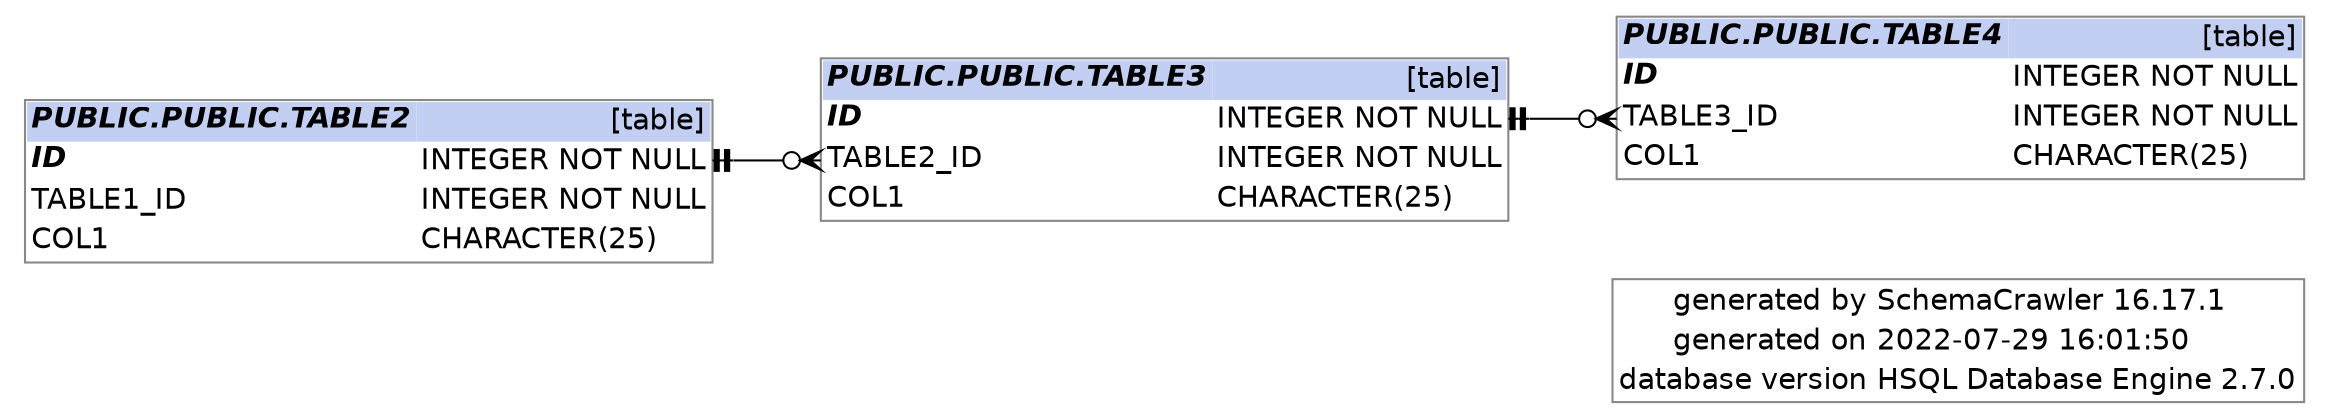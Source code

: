 digraph "SchemaCrawler_Diagram" {

  graph [
    fontname="Helvetica"
    labeljust="r"
    rankdir="RL"

  ];
  
  node [
    fontname="Helvetica"
    shape="none"

  ];
  
  edge [
    fontname="Helvetica"

  ];


  /* Title Block -=-=-=-=-=-=-=-=-=-=-=-=-=- */
  graph [ 
    label=<
      <table border="1" cellborder="0" cellspacing="0" color="#888888">
	<tr>
		<td align='right'>generated by</td>
		<td align='left'>SchemaCrawler 16.17.1</td>
	</tr>
	<tr>
		<td align='right'>generated on</td>
		<td align='left'>2022-07-29 16:01:50</td>
	</tr>
	<tr>
		<td align='right'>database version</td>
		<td align='left'>HSQL Database Engine 2.7.0</td>
	</tr>
      </table>
    >
  ];

  /* PUBLIC.PUBLIC.TABLE2 -=-=-=-=-=-=-=-=-=-=-=-=-=- */
  "table2_2b8f7d83" [
    label=<
      <table border="1" cellborder="0" cellspacing="0" color="#888888">
	<tr>
		<td colspan='2' bgcolor='#C2CFF2' align='left'><b><i>PUBLIC.PUBLIC.TABLE2</i></b></td>
		<td bgcolor='#C2CFF2' align='right'>[table]</td>
	</tr>
	<tr>
		<td port='id_46603bf8.start' align='left'><b><i>ID</i></b></td>
		<td align='left'> </td>
		<td port='id_46603bf8.end' align='left'>INTEGER NOT NULL</td>
	</tr>
	<tr>
		<td port='table1_id_75f0a374.start' align='left'>TABLE1_ID</td>
		<td align='left'> </td>
		<td port='table1_id_75f0a374.end' align='left'>INTEGER NOT NULL</td>
	</tr>
	<tr>
		<td port='col1_467fd9ae.start' align='left'>COL1</td>
		<td align='left'> </td>
		<td port='col1_467fd9ae.end' align='left'>CHARACTER(25)</td>
	</tr>
      </table>
    >
  ];

  "table3_2b8f7d84":"table2_id_75f117f2.start":w -> "table2_2b8f7d83":"id_46603bf8.end":e [label=<> style="solid" dir="both" arrowhead="teetee" arrowtail="crowodot"];


  /* PUBLIC.PUBLIC.TABLE3 -=-=-=-=-=-=-=-=-=-=-=-=-=- */
  "table3_2b8f7d84" [
    label=<
      <table border="1" cellborder="0" cellspacing="0" color="#888888">
	<tr>
		<td colspan='2' bgcolor='#C2CFF2' align='left'><b><i>PUBLIC.PUBLIC.TABLE3</i></b></td>
		<td bgcolor='#C2CFF2' align='right'>[table]</td>
	</tr>
	<tr>
		<td port='id_46603c17.start' align='left'><b><i>ID</i></b></td>
		<td align='left'> </td>
		<td port='id_46603c17.end' align='left'>INTEGER NOT NULL</td>
	</tr>
	<tr>
		<td port='table2_id_75f117f2.start' align='left'>TABLE2_ID</td>
		<td align='left'> </td>
		<td port='table2_id_75f117f2.end' align='left'>INTEGER NOT NULL</td>
	</tr>
	<tr>
		<td port='col1_467fd9cd.start' align='left'>COL1</td>
		<td align='left'> </td>
		<td port='col1_467fd9cd.end' align='left'>CHARACTER(25)</td>
	</tr>
      </table>
    >
  ];

  "table4_2b8f7d85":"table3_id_75f18c70.start":w -> "table3_2b8f7d84":"id_46603c17.end":e [label=<> style="solid" dir="both" arrowhead="teetee" arrowtail="crowodot"];


  /* PUBLIC.PUBLIC.TABLE4 -=-=-=-=-=-=-=-=-=-=-=-=-=- */
  "table4_2b8f7d85" [
    label=<
      <table border="1" cellborder="0" cellspacing="0" color="#888888">
	<tr>
		<td colspan='2' bgcolor='#C2CFF2' align='left'><b><i>PUBLIC.PUBLIC.TABLE4</i></b></td>
		<td bgcolor='#C2CFF2' align='right'>[table]</td>
	</tr>
	<tr>
		<td port='id_46603c36.start' align='left'><b><i>ID</i></b></td>
		<td align='left'> </td>
		<td port='id_46603c36.end' align='left'>INTEGER NOT NULL</td>
	</tr>
	<tr>
		<td port='table3_id_75f18c70.start' align='left'>TABLE3_ID</td>
		<td align='left'> </td>
		<td port='table3_id_75f18c70.end' align='left'>INTEGER NOT NULL</td>
	</tr>
	<tr>
		<td port='col1_467fd9ec.start' align='left'>COL1</td>
		<td align='left'> </td>
		<td port='col1_467fd9ec.end' align='left'>CHARACTER(25)</td>
	</tr>
      </table>
    >
  ];



}
